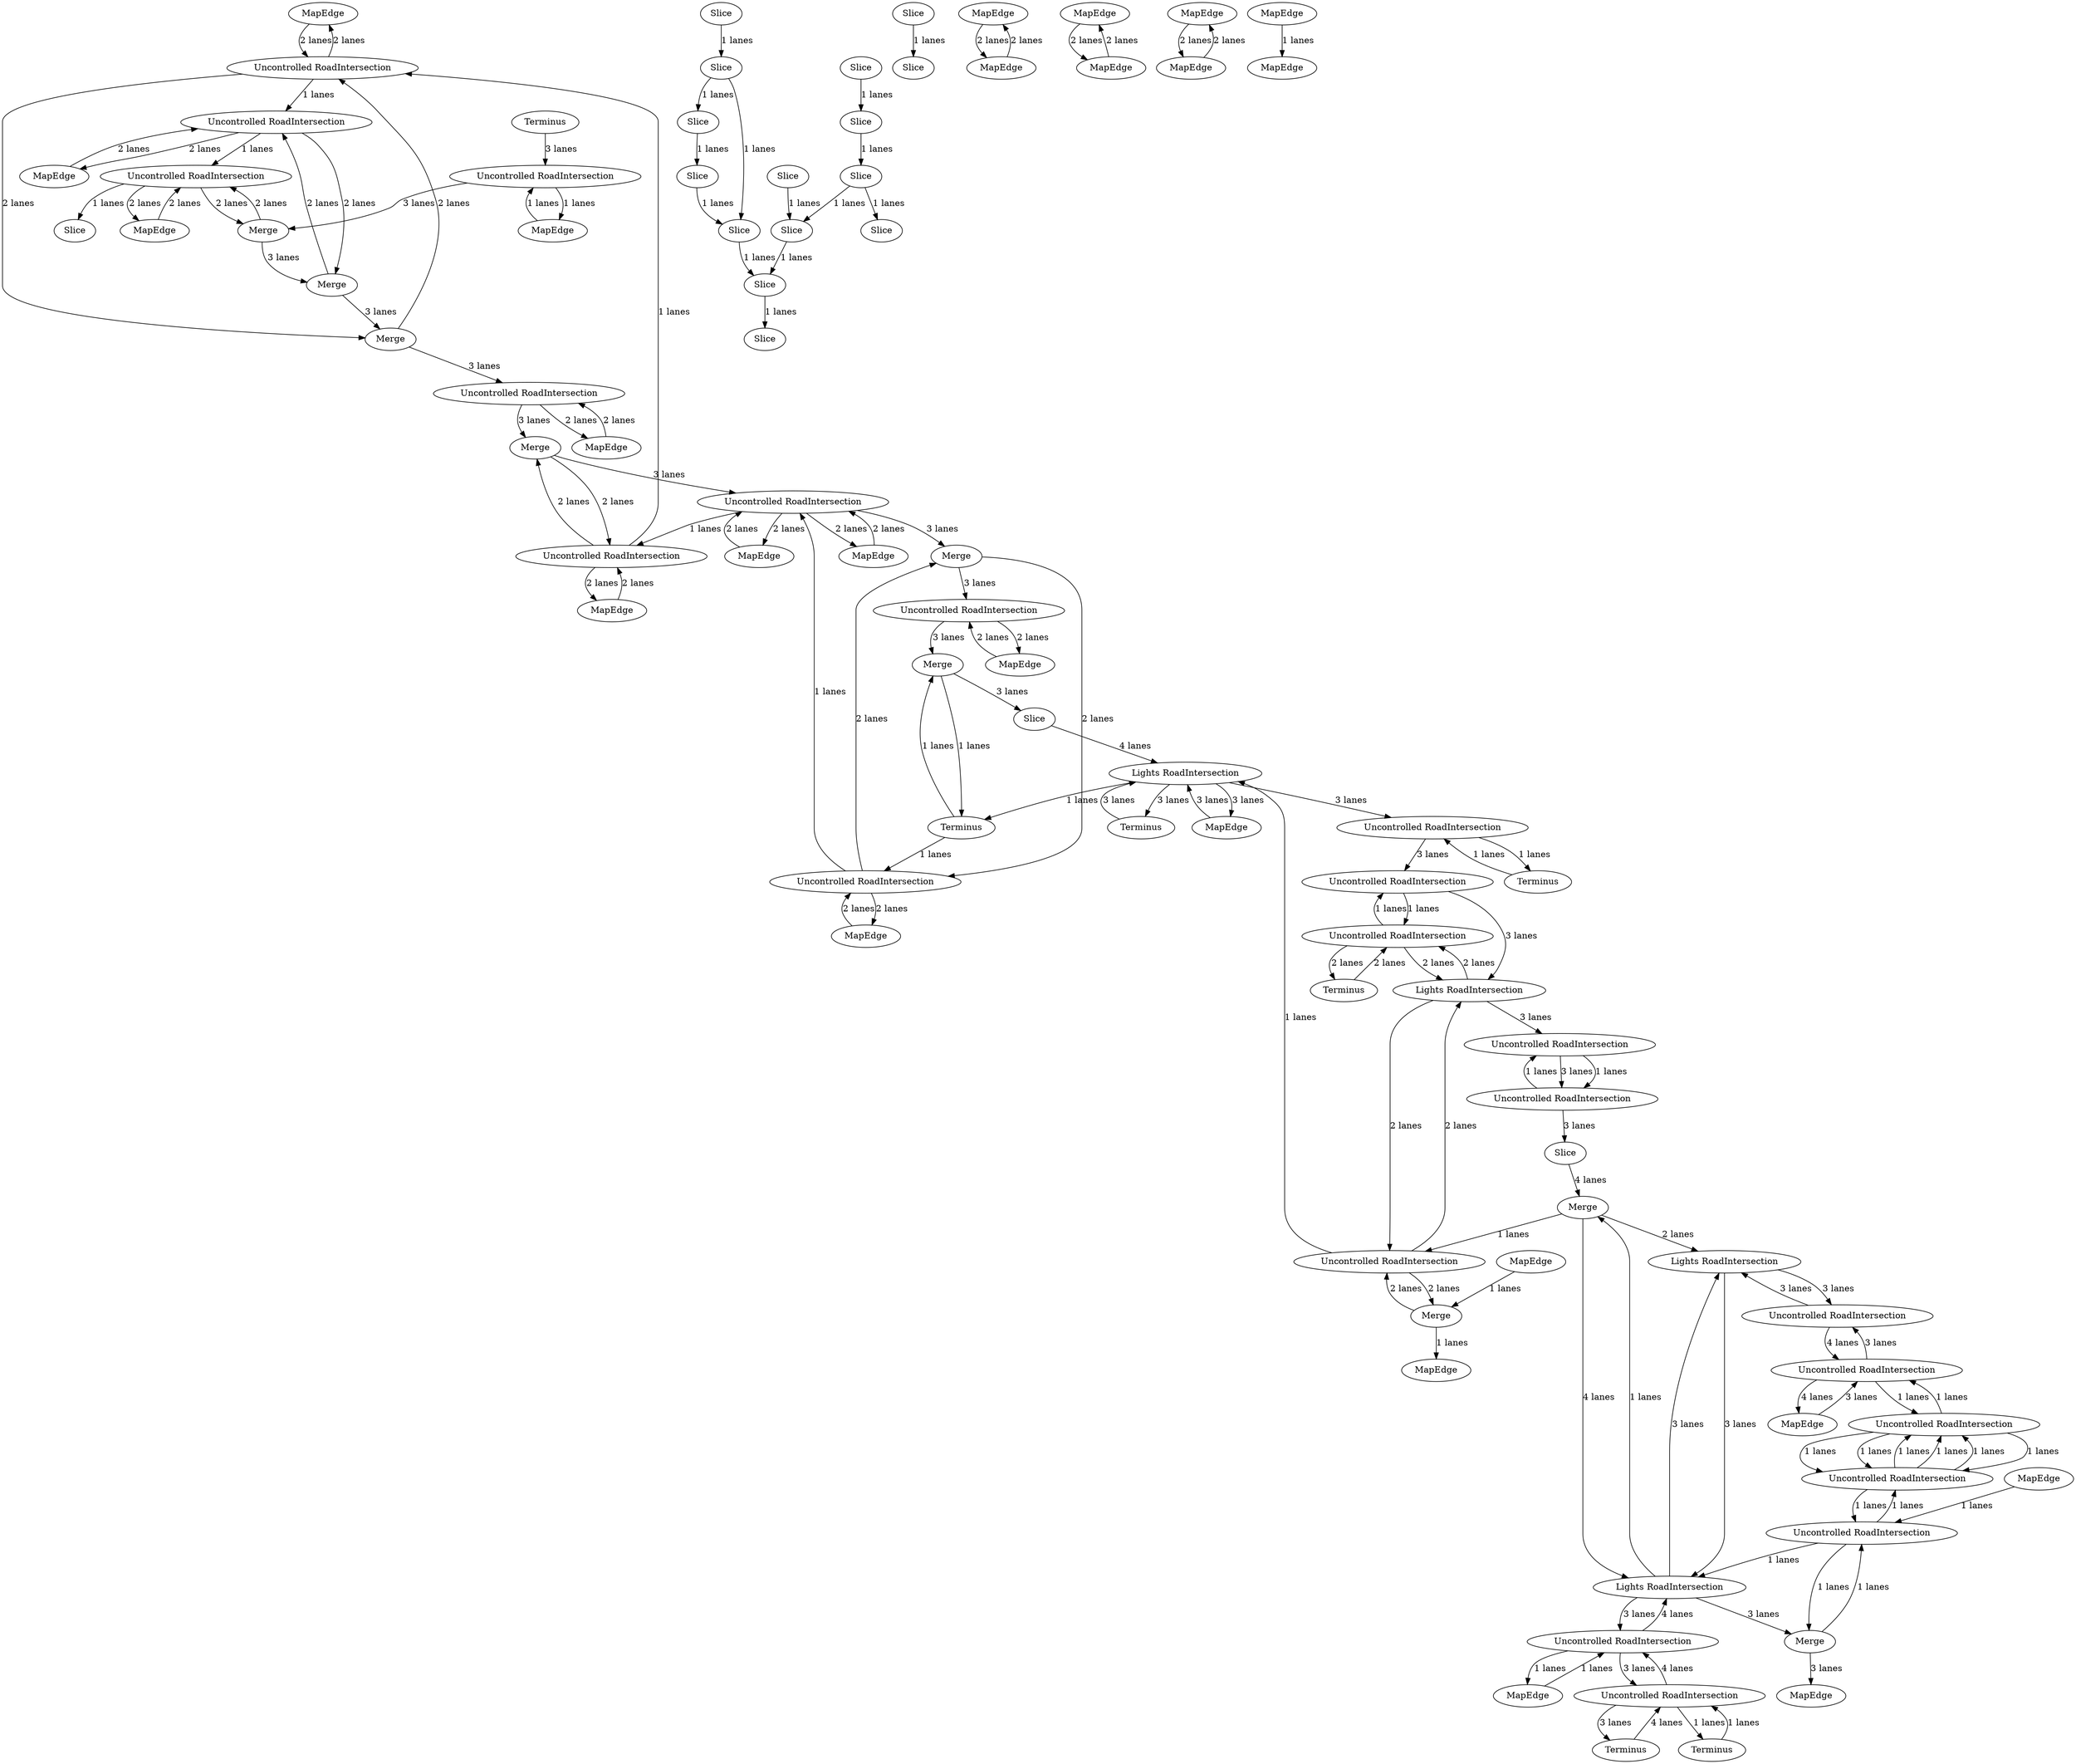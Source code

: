 digraph {
    0 [ label = "MapEdge" ]
    1 [ label = "Merge" ]
    2 [ label = "MapEdge" ]
    3 [ label = "Merge" ]
    4 [ label = "MapEdge" ]
    5 [ label = "Merge" ]
    6 [ label = "Uncontrolled RoadIntersection" ]
    7 [ label = "MapEdge" ]
    8 [ label = "MapEdge" ]
    9 [ label = "MapEdge" ]
    10 [ label = "Uncontrolled RoadIntersection" ]
    11 [ label = "MapEdge" ]
    12 [ label = "MapEdge" ]
    13 [ label = "Uncontrolled RoadIntersection" ]
    14 [ label = "MapEdge" ]
    15 [ label = "Merge" ]
    16 [ label = "MapEdge" ]
    17 [ label = "Merge" ]
    18 [ label = "Slice" ]
    19 [ label = "Slice" ]
    20 [ label = "Terminus" ]
    21 [ label = "MapEdge" ]
    22 [ label = "MapEdge" ]
    23 [ label = "Slice" ]
    24 [ label = "Slice" ]
    25 [ label = "Slice" ]
    26 [ label = "Terminus" ]
    27 [ label = "Slice" ]
    28 [ label = "Slice" ]
    29 [ label = "Merge" ]
    30 [ label = "Lights RoadIntersection" ]
    31 [ label = "Slice" ]
    32 [ label = "Slice" ]
    33 [ label = "Merge" ]
    34 [ label = "Uncontrolled RoadIntersection" ]
    35 [ label = "Uncontrolled RoadIntersection" ]
    36 [ label = "Uncontrolled RoadIntersection" ]
    37 [ label = "Uncontrolled RoadIntersection" ]
    38 [ label = "Lights RoadIntersection" ]
    39 [ label = "Terminus" ]
    40 [ label = "Uncontrolled RoadIntersection" ]
    41 [ label = "MapEdge" ]
    42 [ label = "Terminus" ]
    43 [ label = "Slice" ]
    44 [ label = "Slice" ]
    45 [ label = "Slice" ]
    46 [ label = "Slice" ]
    47 [ label = "Slice" ]
    48 [ label = "Slice" ]
    49 [ label = "Slice" ]
    50 [ label = "Slice" ]
    51 [ label = "Uncontrolled RoadIntersection" ]
    52 [ label = "MapEdge" ]
    53 [ label = "Slice" ]
    54 [ label = "Uncontrolled RoadIntersection" ]
    55 [ label = "Uncontrolled RoadIntersection" ]
    56 [ label = "Uncontrolled RoadIntersection" ]
    57 [ label = "Uncontrolled RoadIntersection" ]
    58 [ label = "Uncontrolled RoadIntersection" ]
    59 [ label = "Uncontrolled RoadIntersection" ]
    60 [ label = "Terminus" ]
    61 [ label = "Lights RoadIntersection" ]
    62 [ label = "MapEdge" ]
    63 [ label = "Lights RoadIntersection" ]
    64 [ label = "Uncontrolled RoadIntersection" ]
    65 [ label = "Terminus" ]
    66 [ label = "Uncontrolled RoadIntersection" ]
    67 [ label = "Uncontrolled RoadIntersection" ]
    68 [ label = "Uncontrolled RoadIntersection" ]
    69 [ label = "Uncontrolled RoadIntersection" ]
    70 [ label = "Merge" ]
    71 [ label = "Merge" ]
    72 [ label = "Uncontrolled RoadIntersection" ]
    73 [ label = "MapEdge" ]
    74 [ label = "MapEdge" ]
    75 [ label = "Uncontrolled RoadIntersection" ]
    76 [ label = "Terminus" ]
    77 [ label = "MapEdge" ]
    78 [ label = "MapEdge" ]
    79 [ label = "MapEdge" ]
    80 [ label = "MapEdge" ]
    81 [ label = "MapEdge" ]
    82 [ label = "MapEdge" ]
    83 [ label = "MapEdge" ]
    84 [ label = "MapEdge" ]
    0 -> 56 [ label = "2 lanes" ]
    56 -> 0 [ label = "2 lanes" ]
    56 -> 1 [ label = "2 lanes" ]
    1 -> 56 [ label = "2 lanes" ]
    2 -> 55 [ label = "2 lanes" ]
    55 -> 2 [ label = "2 lanes" ]
    55 -> 3 [ label = "2 lanes" ]
    3 -> 55 [ label = "2 lanes" ]
    4 -> 54 [ label = "2 lanes" ]
    54 -> 4 [ label = "2 lanes" ]
    54 -> 5 [ label = "2 lanes" ]
    5 -> 54 [ label = "2 lanes" ]
    6 -> 7 [ label = "2 lanes" ]
    7 -> 6 [ label = "2 lanes" ]
    8 -> 58 [ label = "2 lanes" ]
    58 -> 8 [ label = "2 lanes" ]
    58 -> 9 [ label = "2 lanes" ]
    9 -> 58 [ label = "2 lanes" ]
    10 -> 11 [ label = "1 lanes" ]
    11 -> 10 [ label = "1 lanes" ]
    12 -> 13 [ label = "1 lanes" ]
    13 -> 12 [ label = "1 lanes" ]
    14 -> 59 [ label = "2 lanes" ]
    59 -> 14 [ label = "2 lanes" ]
    59 -> 15 [ label = "2 lanes" ]
    15 -> 59 [ label = "2 lanes" ]
    16 -> 57 [ label = "2 lanes" ]
    57 -> 16 [ label = "2 lanes" ]
    57 -> 17 [ label = "2 lanes" ]
    17 -> 57 [ label = "2 lanes" ]
    50 -> 18 [ label = "1 lanes" ]
    19 -> 50 [ label = "1 lanes" ]
    13 -> 75 [ label = "3 lanes" ]
    75 -> 13 [ label = "4 lanes" ]
    75 -> 20 [ label = "3 lanes" ]
    20 -> 75 [ label = "4 lanes" ]
    21 -> 61 [ label = "3 lanes" ]
    61 -> 21 [ label = "3 lanes" ]
    70 -> 22 [ label = "3 lanes" ]
    49 -> 23 [ label = "1 lanes" ]
    45 -> 49 [ label = "1 lanes" ]
    24 -> 45 [ label = "1 lanes" ]
    25 -> 24 [ label = "1 lanes" ]
    26 -> 10 [ label = "3 lanes" ]
    10 -> 5 [ label = "3 lanes" ]
    5 -> 3 [ label = "3 lanes" ]
    3 -> 1 [ label = "3 lanes" ]
    1 -> 6 [ label = "3 lanes" ]
    6 -> 17 [ label = "3 lanes" ]
    17 -> 58 [ label = "3 lanes" ]
    58 -> 15 [ label = "3 lanes" ]
    15 -> 40 [ label = "3 lanes" ]
    40 -> 33 [ label = "3 lanes" ]
    33 -> 27 [ label = "3 lanes" ]
    28 -> 29 [ label = "4 lanes" ]
    29 -> 63 [ label = "4 lanes" ]
    27 -> 61 [ label = "4 lanes" ]
    61 -> 64 [ label = "3 lanes" ]
    64 -> 35 [ label = "3 lanes" ]
    35 -> 38 [ label = "3 lanes" ]
    38 -> 37 [ label = "3 lanes" ]
    37 -> 36 [ label = "3 lanes" ]
    36 -> 28 [ label = "3 lanes" ]
    63 -> 70 [ label = "3 lanes" ]
    29 -> 30 [ label = "2 lanes" ]
    32 -> 31 [ label = "1 lanes" ]
    33 -> 60 [ label = "1 lanes" ]
    60 -> 33 [ label = "1 lanes" ]
    34 -> 35 [ label = "1 lanes" ]
    35 -> 34 [ label = "1 lanes" ]
    36 -> 37 [ label = "1 lanes" ]
    37 -> 36 [ label = "1 lanes" ]
    38 -> 34 [ label = "2 lanes" ]
    34 -> 38 [ label = "2 lanes" ]
    34 -> 39 [ label = "2 lanes" ]
    39 -> 34 [ label = "2 lanes" ]
    40 -> 41 [ label = "2 lanes" ]
    41 -> 40 [ label = "2 lanes" ]
    42 -> 61 [ label = "3 lanes" ]
    61 -> 42 [ label = "3 lanes" ]
    63 -> 13 [ label = "3 lanes" ]
    13 -> 63 [ label = "4 lanes" ]
    46 -> 25 [ label = "1 lanes" ]
    43 -> 46 [ label = "1 lanes" ]
    44 -> 19 [ label = "1 lanes" ]
    46 -> 45 [ label = "1 lanes" ]
    48 -> 47 [ label = "1 lanes" ]
    47 -> 49 [ label = "1 lanes" ]
    50 -> 47 [ label = "1 lanes" ]
    51 -> 30 [ label = "3 lanes" ]
    30 -> 51 [ label = "3 lanes" ]
    52 -> 66 [ label = "3 lanes" ]
    66 -> 52 [ label = "4 lanes" ]
    66 -> 51 [ label = "3 lanes" ]
    51 -> 66 [ label = "4 lanes" ]
    54 -> 53 [ label = "1 lanes" ]
    55 -> 54 [ label = "1 lanes" ]
    56 -> 55 [ label = "1 lanes" ]
    57 -> 56 [ label = "1 lanes" ]
    58 -> 57 [ label = "1 lanes" ]
    59 -> 58 [ label = "1 lanes" ]
    60 -> 59 [ label = "1 lanes" ]
    61 -> 60 [ label = "1 lanes" ]
    72 -> 61 [ label = "1 lanes" ]
    29 -> 72 [ label = "1 lanes" ]
    63 -> 29 [ label = "1 lanes" ]
    69 -> 63 [ label = "1 lanes" ]
    62 -> 69 [ label = "1 lanes" ]
    30 -> 63 [ label = "3 lanes" ]
    63 -> 30 [ label = "3 lanes" ]
    64 -> 65 [ label = "1 lanes" ]
    65 -> 64 [ label = "1 lanes" ]
    66 -> 67 [ label = "1 lanes" ]
    67 -> 66 [ label = "1 lanes" ]
    67 -> 68 [ label = "1 lanes" ]
    68 -> 67 [ label = "1 lanes" ]
    67 -> 68 [ label = "1 lanes" ]
    68 -> 67 [ label = "1 lanes" ]
    68 -> 69 [ label = "1 lanes" ]
    69 -> 68 [ label = "1 lanes" ]
    69 -> 70 [ label = "1 lanes" ]
    70 -> 69 [ label = "1 lanes" ]
    67 -> 68 [ label = "1 lanes" ]
    68 -> 67 [ label = "1 lanes" ]
    71 -> 72 [ label = "2 lanes" ]
    72 -> 71 [ label = "2 lanes" ]
    72 -> 38 [ label = "2 lanes" ]
    38 -> 72 [ label = "2 lanes" ]
    73 -> 74 [ label = "2 lanes" ]
    74 -> 73 [ label = "2 lanes" ]
    75 -> 76 [ label = "1 lanes" ]
    76 -> 75 [ label = "1 lanes" ]
    77 -> 78 [ label = "2 lanes" ]
    78 -> 77 [ label = "2 lanes" ]
    79 -> 80 [ label = "2 lanes" ]
    80 -> 79 [ label = "2 lanes" ]
    82 -> 81 [ label = "1 lanes" ]
    84 -> 71 [ label = "1 lanes" ]
    71 -> 83 [ label = "1 lanes" ]
}
